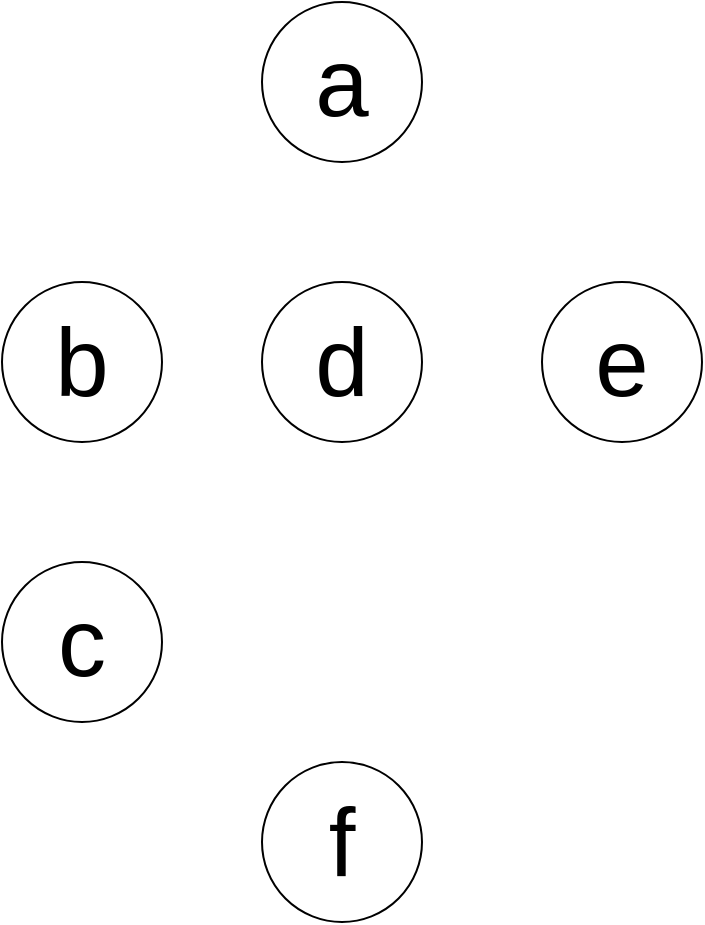 <mxfile version="24.8.9">
  <diagram name="ページ1" id="bBE3C5Q1-fsN3Ne3AY4N">
    <mxGraphModel dx="1147" dy="597" grid="1" gridSize="10" guides="1" tooltips="1" connect="1" arrows="1" fold="1" page="1" pageScale="1" pageWidth="827" pageHeight="1169" math="0" shadow="0">
      <root>
        <mxCell id="0" />
        <mxCell id="1" parent="0" />
        <mxCell id="f6rU95zXLKLTGYytwmAL-1" value="&lt;font style=&quot;font-size: 48px;&quot;&gt;b&lt;/font&gt;" style="ellipse;whiteSpace=wrap;html=1;aspect=fixed;" vertex="1" parent="1">
          <mxGeometry x="220" y="240" width="80" height="80" as="geometry" />
        </mxCell>
        <mxCell id="f6rU95zXLKLTGYytwmAL-2" value="&lt;font style=&quot;font-size: 48px;&quot;&gt;a&lt;/font&gt;" style="ellipse;whiteSpace=wrap;html=1;aspect=fixed;" vertex="1" parent="1">
          <mxGeometry x="350" y="100" width="80" height="80" as="geometry" />
        </mxCell>
        <mxCell id="f6rU95zXLKLTGYytwmAL-3" value="&lt;font style=&quot;font-size: 48px;&quot;&gt;c&lt;/font&gt;" style="ellipse;whiteSpace=wrap;html=1;aspect=fixed;" vertex="1" parent="1">
          <mxGeometry x="220" y="380" width="80" height="80" as="geometry" />
        </mxCell>
        <mxCell id="f6rU95zXLKLTGYytwmAL-4" value="&lt;font style=&quot;font-size: 48px;&quot;&gt;d&lt;/font&gt;" style="ellipse;whiteSpace=wrap;html=1;aspect=fixed;" vertex="1" parent="1">
          <mxGeometry x="350" y="240" width="80" height="80" as="geometry" />
        </mxCell>
        <mxCell id="f6rU95zXLKLTGYytwmAL-5" value="&lt;font style=&quot;font-size: 48px;&quot;&gt;e&lt;/font&gt;" style="ellipse;whiteSpace=wrap;html=1;aspect=fixed;" vertex="1" parent="1">
          <mxGeometry x="490" y="240" width="80" height="80" as="geometry" />
        </mxCell>
        <mxCell id="f6rU95zXLKLTGYytwmAL-6" value="&lt;font style=&quot;font-size: 48px;&quot;&gt;f&lt;/font&gt;" style="ellipse;whiteSpace=wrap;html=1;aspect=fixed;" vertex="1" parent="1">
          <mxGeometry x="350" y="480" width="80" height="80" as="geometry" />
        </mxCell>
      </root>
    </mxGraphModel>
  </diagram>
</mxfile>
